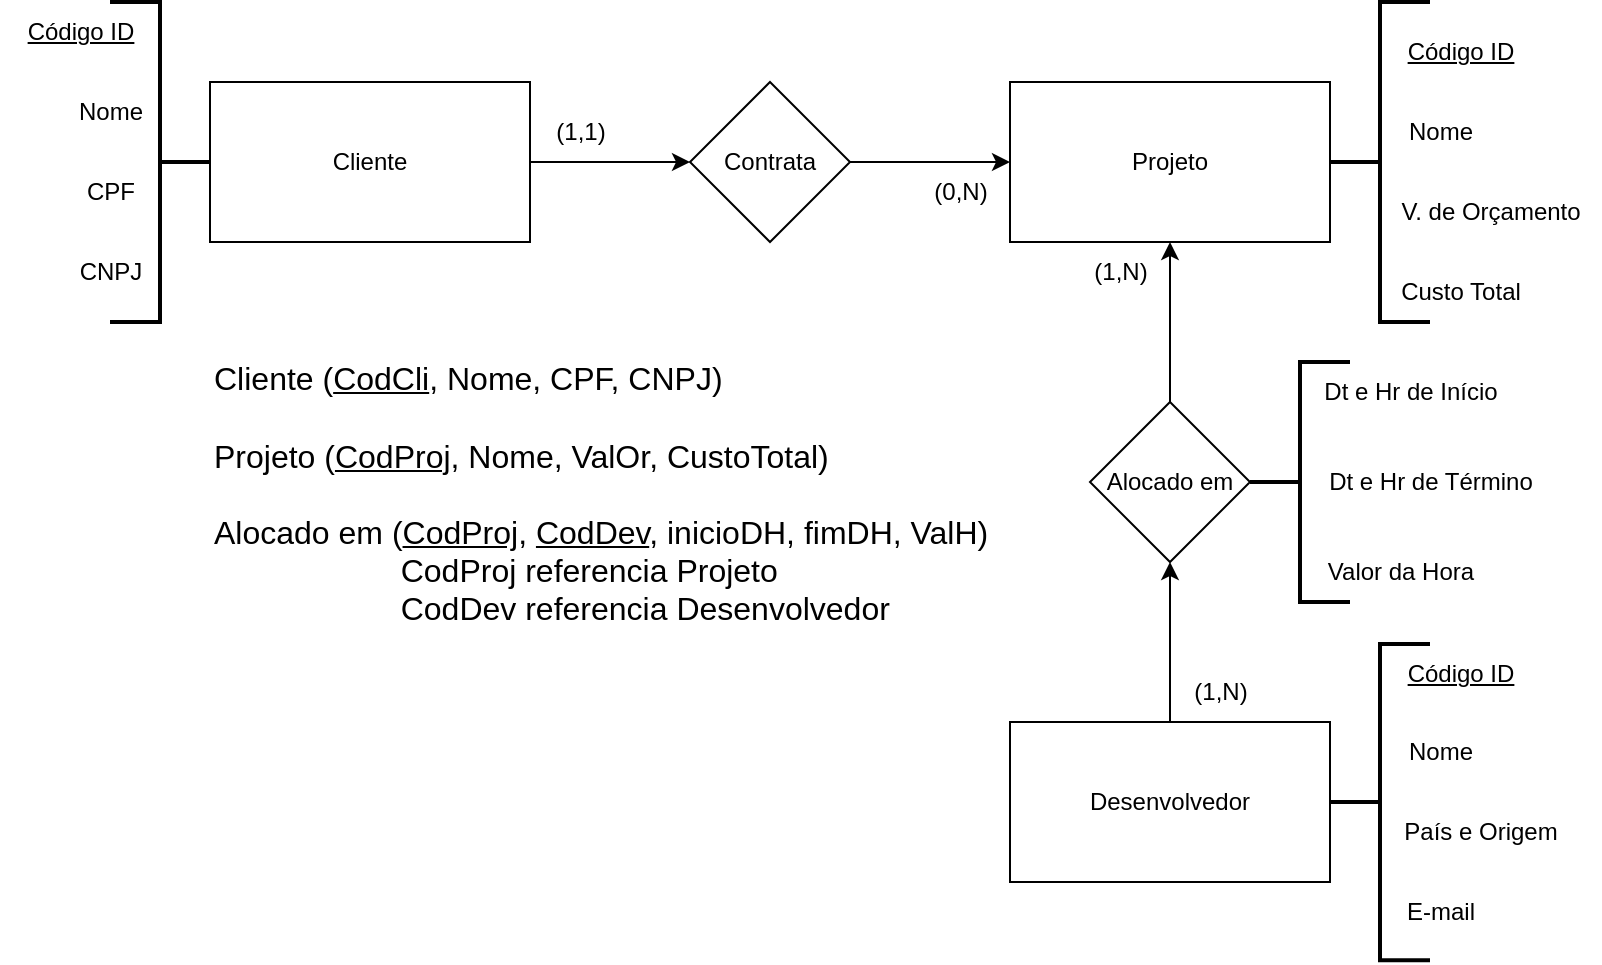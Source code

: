 <mxfile version="24.5.1" type="github">
  <diagram name="Página-1" id="P26kE0XQGrIbcna-x5mL">
    <mxGraphModel dx="1788" dy="550" grid="1" gridSize="10" guides="1" tooltips="1" connect="1" arrows="1" fold="1" page="1" pageScale="1" pageWidth="827" pageHeight="1169" math="0" shadow="0">
      <root>
        <mxCell id="0" />
        <mxCell id="1" parent="0" />
        <mxCell id="c7LP5dmABR0zpAnNwJ45-1" value="Projeto" style="rounded=0;whiteSpace=wrap;html=1;" vertex="1" parent="1">
          <mxGeometry x="440" y="120" width="160" height="80" as="geometry" />
        </mxCell>
        <mxCell id="c7LP5dmABR0zpAnNwJ45-4" style="edgeStyle=orthogonalEdgeStyle;rounded=0;orthogonalLoop=1;jettySize=auto;html=1;entryX=0;entryY=0.5;entryDx=0;entryDy=0;" edge="1" parent="1" source="c7LP5dmABR0zpAnNwJ45-2" target="c7LP5dmABR0zpAnNwJ45-3">
          <mxGeometry relative="1" as="geometry" />
        </mxCell>
        <mxCell id="c7LP5dmABR0zpAnNwJ45-2" value="Cliente" style="rounded=0;whiteSpace=wrap;html=1;" vertex="1" parent="1">
          <mxGeometry x="40" y="120" width="160" height="80" as="geometry" />
        </mxCell>
        <mxCell id="c7LP5dmABR0zpAnNwJ45-5" style="edgeStyle=orthogonalEdgeStyle;rounded=0;orthogonalLoop=1;jettySize=auto;html=1;entryX=0;entryY=0.5;entryDx=0;entryDy=0;" edge="1" parent="1" source="c7LP5dmABR0zpAnNwJ45-3" target="c7LP5dmABR0zpAnNwJ45-1">
          <mxGeometry relative="1" as="geometry" />
        </mxCell>
        <mxCell id="c7LP5dmABR0zpAnNwJ45-3" value="Contrata" style="rhombus;whiteSpace=wrap;html=1;" vertex="1" parent="1">
          <mxGeometry x="280" y="120" width="80" height="80" as="geometry" />
        </mxCell>
        <mxCell id="c7LP5dmABR0zpAnNwJ45-6" value="(0,N)" style="text;html=1;align=center;verticalAlign=middle;resizable=0;points=[];autosize=1;strokeColor=none;fillColor=none;" vertex="1" parent="1">
          <mxGeometry x="390" y="160" width="50" height="30" as="geometry" />
        </mxCell>
        <mxCell id="c7LP5dmABR0zpAnNwJ45-7" value="(1,1)" style="text;html=1;align=center;verticalAlign=middle;resizable=0;points=[];autosize=1;strokeColor=none;fillColor=none;" vertex="1" parent="1">
          <mxGeometry x="200" y="130" width="50" height="30" as="geometry" />
        </mxCell>
        <mxCell id="c7LP5dmABR0zpAnNwJ45-15" style="edgeStyle=orthogonalEdgeStyle;rounded=0;orthogonalLoop=1;jettySize=auto;html=1;entryX=0.5;entryY=1;entryDx=0;entryDy=0;" edge="1" parent="1" source="c7LP5dmABR0zpAnNwJ45-8" target="c7LP5dmABR0zpAnNwJ45-9">
          <mxGeometry relative="1" as="geometry" />
        </mxCell>
        <mxCell id="c7LP5dmABR0zpAnNwJ45-8" value="Desenvolvedor" style="rounded=0;whiteSpace=wrap;html=1;" vertex="1" parent="1">
          <mxGeometry x="440" y="440" width="160" height="80" as="geometry" />
        </mxCell>
        <mxCell id="c7LP5dmABR0zpAnNwJ45-17" style="edgeStyle=orthogonalEdgeStyle;rounded=0;orthogonalLoop=1;jettySize=auto;html=1;entryX=0.5;entryY=1;entryDx=0;entryDy=0;" edge="1" parent="1" source="c7LP5dmABR0zpAnNwJ45-9" target="c7LP5dmABR0zpAnNwJ45-1">
          <mxGeometry relative="1" as="geometry" />
        </mxCell>
        <mxCell id="c7LP5dmABR0zpAnNwJ45-9" value="Alocado em" style="rhombus;whiteSpace=wrap;html=1;" vertex="1" parent="1">
          <mxGeometry x="480" y="280" width="80" height="80" as="geometry" />
        </mxCell>
        <mxCell id="c7LP5dmABR0zpAnNwJ45-13" value="(1,N&lt;span style=&quot;color: rgba(0, 0, 0, 0); font-family: monospace; font-size: 0px; text-align: start;&quot;&gt;%3CmxGraphModel%3E%3Croot%3E%3CmxCell%20id%3D%220%22%2F%3E%3CmxCell%20id%3D%221%22%20parent%3D%220%22%2F%3E%3CmxCell%20id%3D%222%22%20value%3D%22(0%2CN)%22%20style%3D%22text%3Bhtml%3D1%3Balign%3Dcenter%3BverticalAlign%3Dmiddle%3Bresizable%3D0%3Bpoints%3D%5B%5D%3Bautosize%3D1%3BstrokeColor%3Dnone%3BfillColor%3Dnone%3B%22%20vertex%3D%221%22%20parent%3D%221%22%3E%3CmxGeometry%20x%3D%22390%22%20y%3D%22130%22%20width%3D%2250%22%20height%3D%2230%22%20as%3D%22geometry%22%2F%3E%3C%2FmxCell%3E%3C%2Froot%3E%3C%2FmxGraphModel%3E&lt;/span&gt;)" style="text;html=1;align=center;verticalAlign=middle;resizable=0;points=[];autosize=1;strokeColor=none;fillColor=none;" vertex="1" parent="1">
          <mxGeometry x="520" y="410" width="50" height="30" as="geometry" />
        </mxCell>
        <mxCell id="c7LP5dmABR0zpAnNwJ45-14" value="(1,N&lt;span style=&quot;color: rgba(0, 0, 0, 0); font-family: monospace; font-size: 0px; text-align: start;&quot;&gt;%3CmxGraphModel%3E%3Croot%3E%3CmxCell%20id%3D%220%22%2F%3E%3CmxCell%20id%3D%221%22%20parent%3D%220%22%2F%3E%3CmxCell%20id%3D%222%22%20value%3D%22(0%2CN)%22%20style%3D%22text%3Bhtml%3D1%3Balign%3Dcenter%3BverticalAlign%3Dmiddle%3Bresizable%3D0%3Bpoints%3D%5B%5D%3Bautosize%3D1%3BstrokeColor%3Dnone%3BfillColor%3Dnone%3B%22%20vertex%3D%221%22%20parent%3D%221%22%3E%3CmxGeometry%20x%3D%22390%22%20y%3D%22130%22%20width%3D%2250%22%20height%3D%2230%22%20as%3D%22geometry%22%2F%3E%3C%2FmxCell%3E%3C%2Froot%3E%3C%2FmxGraphModel%3E&lt;/span&gt;)" style="text;html=1;align=center;verticalAlign=middle;resizable=0;points=[];autosize=1;strokeColor=none;fillColor=none;" vertex="1" parent="1">
          <mxGeometry x="470" y="200" width="50" height="30" as="geometry" />
        </mxCell>
        <mxCell id="c7LP5dmABR0zpAnNwJ45-18" value="" style="strokeWidth=2;html=1;shape=mxgraph.flowchart.annotation_2;align=left;labelPosition=right;pointerEvents=1;rotation=-180;" vertex="1" parent="1">
          <mxGeometry x="-10" y="80" width="50" height="160" as="geometry" />
        </mxCell>
        <mxCell id="c7LP5dmABR0zpAnNwJ45-19" value="Código ID" style="text;html=1;align=center;verticalAlign=middle;resizable=0;points=[];autosize=1;strokeColor=none;fillColor=none;fontStyle=4" vertex="1" parent="1">
          <mxGeometry x="-65" y="80" width="80" height="30" as="geometry" />
        </mxCell>
        <mxCell id="c7LP5dmABR0zpAnNwJ45-20" value="Nome" style="text;html=1;align=center;verticalAlign=middle;resizable=0;points=[];autosize=1;strokeColor=none;fillColor=none;" vertex="1" parent="1">
          <mxGeometry x="-40" y="120" width="60" height="30" as="geometry" />
        </mxCell>
        <mxCell id="c7LP5dmABR0zpAnNwJ45-21" value="CPF" style="text;html=1;align=center;verticalAlign=middle;resizable=0;points=[];autosize=1;strokeColor=none;fillColor=none;" vertex="1" parent="1">
          <mxGeometry x="-35" y="160" width="50" height="30" as="geometry" />
        </mxCell>
        <mxCell id="c7LP5dmABR0zpAnNwJ45-22" value="CNPJ" style="text;html=1;align=center;verticalAlign=middle;resizable=0;points=[];autosize=1;strokeColor=none;fillColor=none;" vertex="1" parent="1">
          <mxGeometry x="-35" y="200" width="50" height="30" as="geometry" />
        </mxCell>
        <mxCell id="c7LP5dmABR0zpAnNwJ45-25" value="" style="strokeWidth=2;html=1;shape=mxgraph.flowchart.annotation_2;align=left;labelPosition=right;pointerEvents=1;rotation=0;" vertex="1" parent="1">
          <mxGeometry x="600" y="80" width="50" height="160" as="geometry" />
        </mxCell>
        <mxCell id="c7LP5dmABR0zpAnNwJ45-26" value="Código ID" style="text;html=1;align=center;verticalAlign=middle;resizable=0;points=[];autosize=1;strokeColor=none;fillColor=none;fontStyle=4" vertex="1" parent="1">
          <mxGeometry x="625" y="90" width="80" height="30" as="geometry" />
        </mxCell>
        <mxCell id="c7LP5dmABR0zpAnNwJ45-27" value="Nome" style="text;html=1;align=center;verticalAlign=middle;resizable=0;points=[];autosize=1;strokeColor=none;fillColor=none;" vertex="1" parent="1">
          <mxGeometry x="625" y="130" width="60" height="30" as="geometry" />
        </mxCell>
        <mxCell id="c7LP5dmABR0zpAnNwJ45-28" value="V. de Orçamento" style="text;html=1;align=center;verticalAlign=middle;resizable=0;points=[];autosize=1;strokeColor=none;fillColor=none;" vertex="1" parent="1">
          <mxGeometry x="625" y="170" width="110" height="30" as="geometry" />
        </mxCell>
        <mxCell id="c7LP5dmABR0zpAnNwJ45-29" value="Custo Total" style="text;html=1;align=center;verticalAlign=middle;resizable=0;points=[];autosize=1;strokeColor=none;fillColor=none;" vertex="1" parent="1">
          <mxGeometry x="625" y="210" width="80" height="30" as="geometry" />
        </mxCell>
        <mxCell id="c7LP5dmABR0zpAnNwJ45-30" value="" style="strokeWidth=2;html=1;shape=mxgraph.flowchart.annotation_2;align=left;labelPosition=right;pointerEvents=1;rotation=0;" vertex="1" parent="1">
          <mxGeometry x="600" y="400.94" width="50" height="158.13" as="geometry" />
        </mxCell>
        <mxCell id="c7LP5dmABR0zpAnNwJ45-31" value="Código ID" style="text;html=1;align=center;verticalAlign=middle;resizable=0;points=[];autosize=1;strokeColor=none;fillColor=none;fontStyle=4" vertex="1" parent="1">
          <mxGeometry x="625" y="400.94" width="80" height="30" as="geometry" />
        </mxCell>
        <mxCell id="c7LP5dmABR0zpAnNwJ45-32" value="Nome" style="text;html=1;align=center;verticalAlign=middle;resizable=0;points=[];autosize=1;strokeColor=none;fillColor=none;" vertex="1" parent="1">
          <mxGeometry x="625" y="440" width="60" height="30" as="geometry" />
        </mxCell>
        <mxCell id="c7LP5dmABR0zpAnNwJ45-33" value="País e Origem" style="text;html=1;align=center;verticalAlign=middle;resizable=0;points=[];autosize=1;strokeColor=none;fillColor=none;" vertex="1" parent="1">
          <mxGeometry x="625" y="480" width="100" height="30" as="geometry" />
        </mxCell>
        <mxCell id="c7LP5dmABR0zpAnNwJ45-35" value="E-mail" style="text;html=1;align=center;verticalAlign=middle;resizable=0;points=[];autosize=1;strokeColor=none;fillColor=none;" vertex="1" parent="1">
          <mxGeometry x="625" y="520" width="60" height="30" as="geometry" />
        </mxCell>
        <mxCell id="c7LP5dmABR0zpAnNwJ45-36" value="" style="strokeWidth=2;html=1;shape=mxgraph.flowchart.annotation_2;align=left;labelPosition=right;pointerEvents=1;rotation=0;" vertex="1" parent="1">
          <mxGeometry x="560" y="260" width="50" height="120" as="geometry" />
        </mxCell>
        <mxCell id="c7LP5dmABR0zpAnNwJ45-38" value="Dt e Hr de Início" style="text;html=1;align=center;verticalAlign=middle;resizable=0;points=[];autosize=1;strokeColor=none;fillColor=none;" vertex="1" parent="1">
          <mxGeometry x="585" y="260" width="110" height="30" as="geometry" />
        </mxCell>
        <mxCell id="c7LP5dmABR0zpAnNwJ45-39" value="Dt e Hr de Término" style="text;html=1;align=center;verticalAlign=middle;resizable=0;points=[];autosize=1;strokeColor=none;fillColor=none;" vertex="1" parent="1">
          <mxGeometry x="585" y="305" width="130" height="30" as="geometry" />
        </mxCell>
        <mxCell id="c7LP5dmABR0zpAnNwJ45-40" value="Valor da Hora" style="text;html=1;align=center;verticalAlign=middle;resizable=0;points=[];autosize=1;strokeColor=none;fillColor=none;" vertex="1" parent="1">
          <mxGeometry x="585" y="350" width="100" height="30" as="geometry" />
        </mxCell>
        <mxCell id="c7LP5dmABR0zpAnNwJ45-41" value="Cliente (&lt;u style=&quot;font-size: 16px;&quot;&gt;CodCli&lt;/u&gt;, Nome, CPF, CNPJ)&lt;div style=&quot;font-size: 16px;&quot;&gt;&lt;br style=&quot;font-size: 16px;&quot;&gt;&lt;/div&gt;&lt;div style=&quot;font-size: 16px;&quot;&gt;Projeto (&lt;u style=&quot;font-size: 16px;&quot;&gt;CodProj&lt;/u&gt;, Nome, ValOr, CustoTotal)&lt;/div&gt;&lt;div style=&quot;font-size: 16px;&quot;&gt;&lt;br style=&quot;font-size: 16px;&quot;&gt;&lt;/div&gt;&lt;div style=&quot;font-size: 16px;&quot;&gt;Alocado em (&lt;u style=&quot;font-size: 16px;&quot;&gt;CodProj&lt;/u&gt;, &lt;u style=&quot;font-size: 16px;&quot;&gt;CodDev&lt;/u&gt;, inicioDH, fimDH, ValH)&lt;/div&gt;&lt;div style=&quot;font-size: 16px;&quot;&gt;&amp;nbsp; &amp;nbsp; &amp;nbsp; &amp;nbsp; &amp;nbsp; &amp;nbsp; &amp;nbsp; &amp;nbsp; &amp;nbsp; &amp;nbsp; &amp;nbsp;CodProj referencia Projeto&lt;/div&gt;&lt;div style=&quot;font-size: 16px;&quot;&gt;&amp;nbsp; &amp;nbsp; &amp;nbsp; &amp;nbsp; &amp;nbsp; &amp;nbsp; &amp;nbsp; &amp;nbsp; &amp;nbsp; &amp;nbsp; &amp;nbsp;CodDev referencia Desenvolvedor&lt;/div&gt;" style="text;html=1;align=left;verticalAlign=middle;resizable=0;points=[];autosize=1;strokeColor=none;fillColor=none;fontSize=16;" vertex="1" parent="1">
          <mxGeometry x="40" y="250.94" width="410" height="150" as="geometry" />
        </mxCell>
      </root>
    </mxGraphModel>
  </diagram>
</mxfile>
